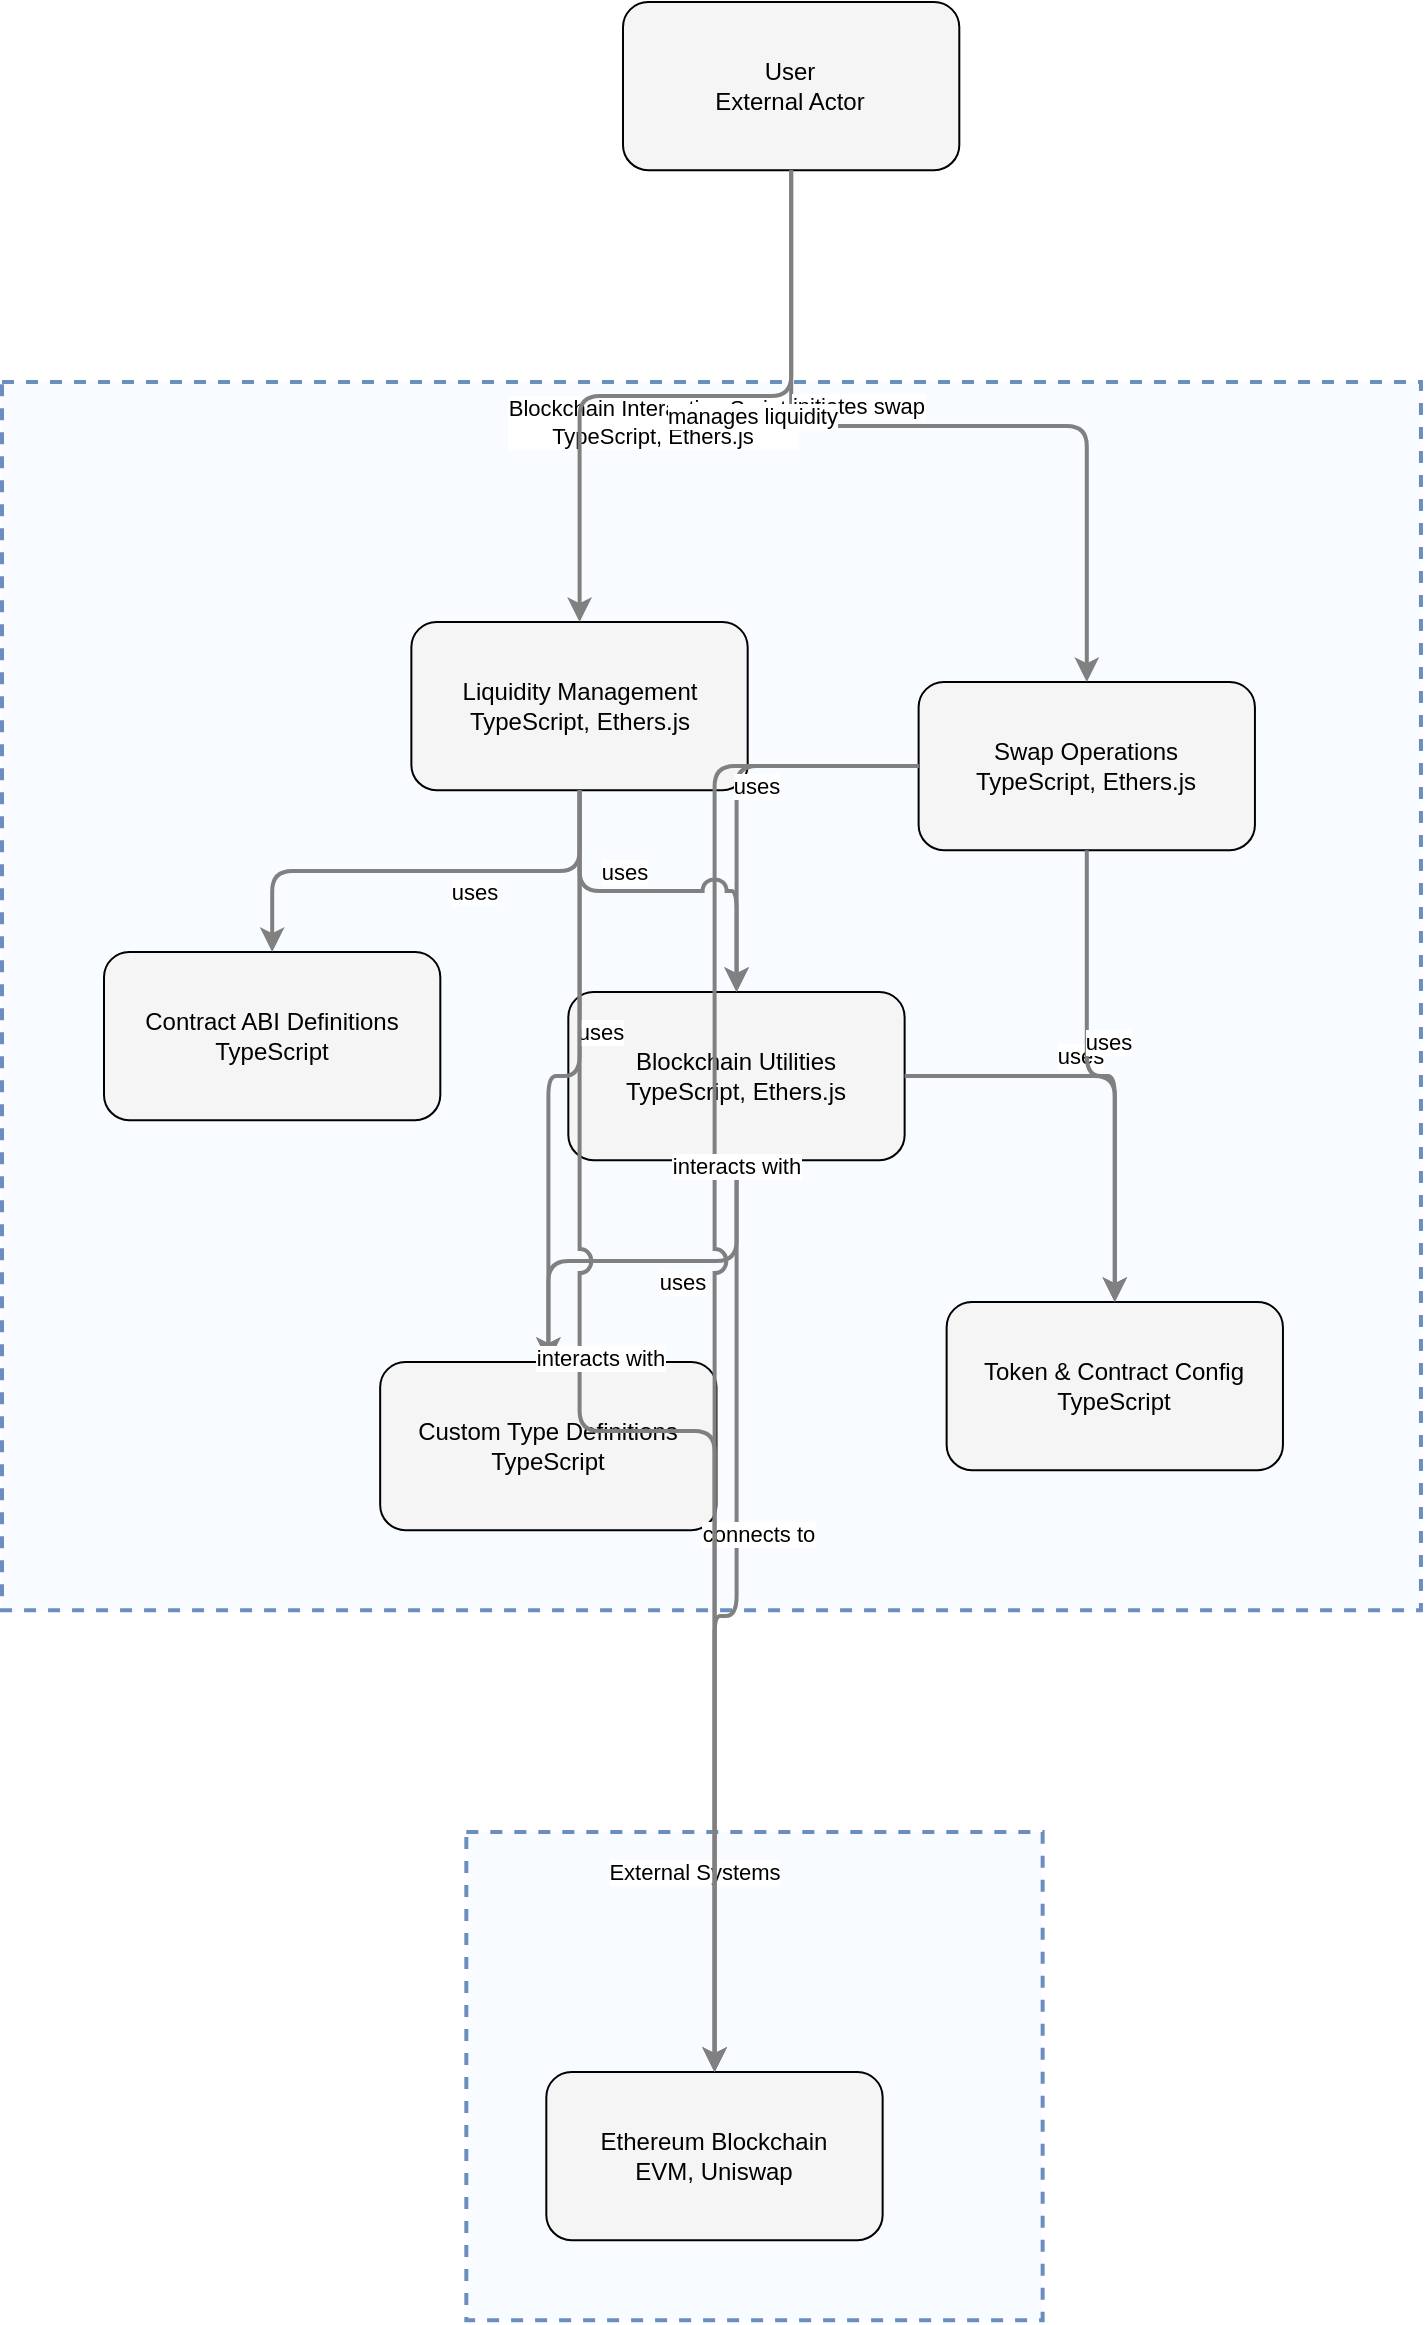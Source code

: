 <?xml version="1.0" encoding="UTF-8"?>
      <mxfile version="14.6.5" type="device">
        <diagram id="codeviz-diagram" name="System Diagram">
          <mxGraphModel dx="1000" dy="1000" grid="1" gridSize="10" guides="1" tooltips="1" connect="1" arrows="1" fold="1" page="1" pageScale="1" pageWidth="1169" pageHeight="827" math="0" shadow="0">
            <root>
              <mxCell id="0"/>
              <mxCell id="1" parent="0"/>
              <mxCell id="930" value="" style="html=1;whiteSpace=wrap;container=1;fillColor=#dae8fc;strokeColor=#6c8ebf;dashed=1;fillOpacity=20;strokeWidth=2;containerType=none;recursiveResize=0;movable=1;resizable=1;autosize=0;dropTarget=0" vertex="1" parent="1">
                <mxGeometry x="265.158" y="927" width="288.158" height="244.079" as="geometry"/>
              </mxCell>
              <mxCell id="930_label" value="External Systems" style="edgeLabel;html=1;align=center;verticalAlign=middle;resizable=0;labelBackgroundColor=white;spacing=5" vertex="1" parent="1">
                <mxGeometry x="273.158" y="935" width="212.158" height="24" as="geometry"/>
              </mxCell>
<mxCell id="931" value="" style="html=1;whiteSpace=wrap;container=1;fillColor=#dae8fc;strokeColor=#6c8ebf;dashed=1;fillOpacity=20;strokeWidth=2;containerType=none;recursiveResize=0;movable=1;resizable=1;autosize=0;dropTarget=0" vertex="1" parent="1">
                <mxGeometry x="33" y="202" width="709.473" height="614.079" as="geometry"/>
              </mxCell>
              <mxCell id="931_label" value="Blockchain Interaction Scripts&lt;br&gt;TypeScript, Ethers.js" style="edgeLabel;html=1;align=center;verticalAlign=middle;resizable=0;labelBackgroundColor=white;spacing=5" vertex="1" parent="1">
                <mxGeometry x="41" y="210" width="633.473" height="24" as="geometry"/>
              </mxCell>
              <mxCell id="938" value="User&lt;br&gt;External Actor" style="rounded=1;whiteSpace=wrap;html=1;fillColor=#f5f5f5" vertex="1" parent="1">
                    <mxGeometry x="343.493" y="12" width="168.158" height="84.079" as="geometry"/>
                  </mxCell>
<mxCell id="932" value="Token &amp;amp; Contract Config&lt;br&gt;TypeScript" style="rounded=1;whiteSpace=wrap;html=1;fillColor=#f5f5f5" vertex="1" parent="931">
                    <mxGeometry x="472.316" y="460" width="168.158" height="84.079" as="geometry"/>
                  </mxCell>
<mxCell id="933" value="Contract ABI Definitions&lt;br&gt;TypeScript" style="rounded=1;whiteSpace=wrap;html=1;fillColor=#f5f5f5" vertex="1" parent="931">
                    <mxGeometry x="51" y="285" width="168.158" height="84.079" as="geometry"/>
                  </mxCell>
<mxCell id="934" value="Custom Type Definitions&lt;br&gt;TypeScript" style="rounded=1;whiteSpace=wrap;html=1;fillColor=#f5f5f5" vertex="1" parent="931">
                    <mxGeometry x="189.079" y="490" width="168.158" height="84.079" as="geometry"/>
                  </mxCell>
<mxCell id="935" value="Blockchain Utilities&lt;br&gt;TypeScript, Ethers.js" style="rounded=1;whiteSpace=wrap;html=1;fillColor=#f5f5f5" vertex="1" parent="931">
                    <mxGeometry x="283.158" y="305" width="168.158" height="84.079" as="geometry"/>
                  </mxCell>
<mxCell id="936" value="Swap Operations&lt;br&gt;TypeScript, Ethers.js" style="rounded=1;whiteSpace=wrap;html=1;fillColor=#f5f5f5" vertex="1" parent="931">
                    <mxGeometry x="458.303" y="150" width="168.158" height="84.079" as="geometry"/>
                  </mxCell>
<mxCell id="937" value="Liquidity Management&lt;br&gt;TypeScript, Ethers.js" style="rounded=1;whiteSpace=wrap;html=1;fillColor=#f5f5f5" vertex="1" parent="931">
                    <mxGeometry x="204.684" y="120" width="168.158" height="84.079" as="geometry"/>
                  </mxCell>
<mxCell id="939" value="Ethereum Blockchain&lt;br&gt;EVM, Uniswap" style="rounded=1;whiteSpace=wrap;html=1;fillColor=#f5f5f5" vertex="1" parent="930">
                    <mxGeometry x="40" y="120" width="168.158" height="84.079" as="geometry"/>
                  </mxCell>
              <mxCell id="edge-123" style="edgeStyle=orthogonalEdgeStyle;rounded=1;orthogonalLoop=1;jettySize=auto;html=1;strokeColor=#808080;strokeWidth=2;jumpStyle=arc;jumpSize=10;spacing=15;labelBackgroundColor=white;labelBorderColor=none" edge="1" parent="1" source="935" target="932">
                  <mxGeometry relative="1" as="geometry"/>
                </mxCell>
                <mxCell id="edge-123_label" value="uses" style="edgeLabel;html=1;align=center;verticalAlign=middle;resizable=0;points=[];" vertex="1" connectable="0" parent="edge-123">
                  <mxGeometry x="-0.2" y="10" relative="1" as="geometry">
                    <mxPoint as="offset"/>
                  </mxGeometry>
                </mxCell>
<mxCell id="edge-124" style="edgeStyle=orthogonalEdgeStyle;rounded=1;orthogonalLoop=1;jettySize=auto;html=1;strokeColor=#808080;strokeWidth=2;jumpStyle=arc;jumpSize=10;spacing=15;labelBackgroundColor=white;labelBorderColor=none" edge="1" parent="1" source="935" target="934">
                  <mxGeometry relative="1" as="geometry"/>
                </mxCell>
                <mxCell id="edge-124_label" value="uses" style="edgeLabel;html=1;align=center;verticalAlign=middle;resizable=0;points=[];" vertex="1" connectable="0" parent="edge-124">
                  <mxGeometry x="-0.2" y="10" relative="1" as="geometry">
                    <mxPoint as="offset"/>
                  </mxGeometry>
                </mxCell>
<mxCell id="edge-129" style="edgeStyle=orthogonalEdgeStyle;rounded=1;orthogonalLoop=1;jettySize=auto;html=1;strokeColor=#808080;strokeWidth=2;jumpStyle=arc;jumpSize=10;spacing=15;labelBackgroundColor=white;labelBorderColor=none" edge="1" parent="1" source="935" target="939">
                  <mxGeometry relative="1" as="geometry"/>
                </mxCell>
                <mxCell id="edge-129_label" value="connects to" style="edgeLabel;html=1;align=center;verticalAlign=middle;resizable=0;points=[];" vertex="1" connectable="0" parent="edge-129">
                  <mxGeometry x="-0.2" y="10" relative="1" as="geometry">
                    <mxPoint as="offset"/>
                  </mxGeometry>
                </mxCell>
<mxCell id="edge-118" style="edgeStyle=orthogonalEdgeStyle;rounded=1;orthogonalLoop=1;jettySize=auto;html=1;strokeColor=#808080;strokeWidth=2;jumpStyle=arc;jumpSize=10;spacing=15;labelBackgroundColor=white;labelBorderColor=none" edge="1" parent="1" source="936" target="932">
                  <mxGeometry relative="1" as="geometry"/>
                </mxCell>
                <mxCell id="edge-118_label" value="uses" style="edgeLabel;html=1;align=center;verticalAlign=middle;resizable=0;points=[];" vertex="1" connectable="0" parent="edge-118">
                  <mxGeometry x="-0.2" y="10" relative="1" as="geometry">
                    <mxPoint as="offset"/>
                  </mxGeometry>
                </mxCell>
<mxCell id="edge-119" style="edgeStyle=orthogonalEdgeStyle;rounded=1;orthogonalLoop=1;jettySize=auto;html=1;strokeColor=#808080;strokeWidth=2;jumpStyle=arc;jumpSize=10;spacing=15;labelBackgroundColor=white;labelBorderColor=none" edge="1" parent="1" source="936" target="935">
                  <mxGeometry relative="1" as="geometry"/>
                </mxCell>
                <mxCell id="edge-119_label" value="uses" style="edgeLabel;html=1;align=center;verticalAlign=middle;resizable=0;points=[];" vertex="1" connectable="0" parent="edge-119">
                  <mxGeometry x="-0.2" y="10" relative="1" as="geometry">
                    <mxPoint as="offset"/>
                  </mxGeometry>
                </mxCell>
<mxCell id="edge-127" style="edgeStyle=orthogonalEdgeStyle;rounded=1;orthogonalLoop=1;jettySize=auto;html=1;strokeColor=#808080;strokeWidth=2;jumpStyle=arc;jumpSize=10;spacing=15;labelBackgroundColor=white;labelBorderColor=none" edge="1" parent="1" source="936" target="939">
                  <mxGeometry relative="1" as="geometry"/>
                </mxCell>
                <mxCell id="edge-127_label" value="interacts with" style="edgeLabel;html=1;align=center;verticalAlign=middle;resizable=0;points=[];" vertex="1" connectable="0" parent="edge-127">
                  <mxGeometry x="-0.2" y="10" relative="1" as="geometry">
                    <mxPoint as="offset"/>
                  </mxGeometry>
                </mxCell>
<mxCell id="edge-120" style="edgeStyle=orthogonalEdgeStyle;rounded=1;orthogonalLoop=1;jettySize=auto;html=1;strokeColor=#808080;strokeWidth=2;jumpStyle=arc;jumpSize=10;spacing=15;labelBackgroundColor=white;labelBorderColor=none" edge="1" parent="1" source="937" target="933">
                  <mxGeometry relative="1" as="geometry"/>
                </mxCell>
                <mxCell id="edge-120_label" value="uses" style="edgeLabel;html=1;align=center;verticalAlign=middle;resizable=0;points=[];" vertex="1" connectable="0" parent="edge-120">
                  <mxGeometry x="-0.2" y="10" relative="1" as="geometry">
                    <mxPoint as="offset"/>
                  </mxGeometry>
                </mxCell>
<mxCell id="edge-122" style="edgeStyle=orthogonalEdgeStyle;rounded=1;orthogonalLoop=1;jettySize=auto;html=1;strokeColor=#808080;strokeWidth=2;jumpStyle=arc;jumpSize=10;spacing=15;labelBackgroundColor=white;labelBorderColor=none" edge="1" parent="1" source="937" target="934">
                  <mxGeometry relative="1" as="geometry"/>
                </mxCell>
                <mxCell id="edge-122_label" value="uses" style="edgeLabel;html=1;align=center;verticalAlign=middle;resizable=0;points=[];" vertex="1" connectable="0" parent="edge-122">
                  <mxGeometry x="-0.2" y="10" relative="1" as="geometry">
                    <mxPoint as="offset"/>
                  </mxGeometry>
                </mxCell>
<mxCell id="edge-121" style="edgeStyle=orthogonalEdgeStyle;rounded=1;orthogonalLoop=1;jettySize=auto;html=1;strokeColor=#808080;strokeWidth=2;jumpStyle=arc;jumpSize=10;spacing=15;labelBackgroundColor=white;labelBorderColor=none" edge="1" parent="1" source="937" target="935">
                  <mxGeometry relative="1" as="geometry"/>
                </mxCell>
                <mxCell id="edge-121_label" value="uses" style="edgeLabel;html=1;align=center;verticalAlign=middle;resizable=0;points=[];" vertex="1" connectable="0" parent="edge-121">
                  <mxGeometry x="-0.2" y="10" relative="1" as="geometry">
                    <mxPoint as="offset"/>
                  </mxGeometry>
                </mxCell>
<mxCell id="edge-128" style="edgeStyle=orthogonalEdgeStyle;rounded=1;orthogonalLoop=1;jettySize=auto;html=1;strokeColor=#808080;strokeWidth=2;jumpStyle=arc;jumpSize=10;spacing=15;labelBackgroundColor=white;labelBorderColor=none" edge="1" parent="1" source="937" target="939">
                  <mxGeometry relative="1" as="geometry"/>
                </mxCell>
                <mxCell id="edge-128_label" value="interacts with" style="edgeLabel;html=1;align=center;verticalAlign=middle;resizable=0;points=[];" vertex="1" connectable="0" parent="edge-128">
                  <mxGeometry x="-0.2" y="10" relative="1" as="geometry">
                    <mxPoint as="offset"/>
                  </mxGeometry>
                </mxCell>
<mxCell id="edge-125" style="edgeStyle=orthogonalEdgeStyle;rounded=1;orthogonalLoop=1;jettySize=auto;html=1;strokeColor=#808080;strokeWidth=2;jumpStyle=arc;jumpSize=10;spacing=15;labelBackgroundColor=white;labelBorderColor=none" edge="1" parent="1" source="938" target="936">
                  <mxGeometry relative="1" as="geometry"/>
                </mxCell>
                <mxCell id="edge-125_label" value="initiates swap" style="edgeLabel;html=1;align=center;verticalAlign=middle;resizable=0;points=[];" vertex="1" connectable="0" parent="edge-125">
                  <mxGeometry x="-0.2" y="10" relative="1" as="geometry">
                    <mxPoint as="offset"/>
                  </mxGeometry>
                </mxCell>
<mxCell id="edge-126" style="edgeStyle=orthogonalEdgeStyle;rounded=1;orthogonalLoop=1;jettySize=auto;html=1;strokeColor=#808080;strokeWidth=2;jumpStyle=arc;jumpSize=10;spacing=15;labelBackgroundColor=white;labelBorderColor=none" edge="1" parent="1" source="938" target="937">
                  <mxGeometry relative="1" as="geometry"/>
                </mxCell>
                <mxCell id="edge-126_label" value="manages liquidity" style="edgeLabel;html=1;align=center;verticalAlign=middle;resizable=0;points=[];" vertex="1" connectable="0" parent="edge-126">
                  <mxGeometry x="-0.2" y="10" relative="1" as="geometry">
                    <mxPoint as="offset"/>
                  </mxGeometry>
                </mxCell>
            </root>
          </mxGraphModel>
        </diagram>
      </mxfile>